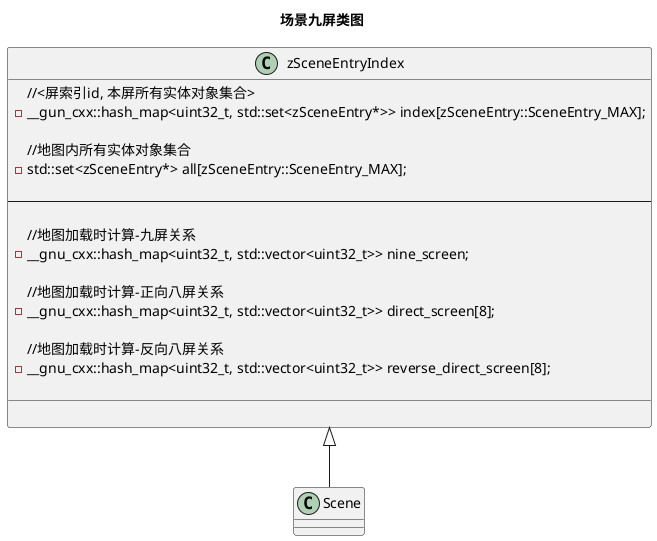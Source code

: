 @startuml

title 场景九屏类图

'0.#Moccasin
'1.#LightSeaGreen
'2.#DarkSalmon
'3.#BBBBFF
'4.#SkyBlue
'5.#LightPink
'6.#CadetBlue
'7.#Violet

class Scene {

}

class zSceneEntryIndex {
    //<屏索引id, 本屏所有实体对象集合>
    - __gun_cxx::hash_map<uint32_t, std::set<zSceneEntry*>> index[zSceneEntry::SceneEntry_MAX];

    //地图内所有实体对象集合
    - std::set<zSceneEntry*> all[zSceneEntry::SceneEntry_MAX];

    --

    //地图加载时计算-九屏关系
    - __gnu_cxx::hash_map<uint32_t, std::vector<uint32_t>> nine_screen;

    //地图加载时计算-正向八屏关系
    - __gnu_cxx::hash_map<uint32_t, std::vector<uint32_t>> direct_screen[8];

    //地图加载时计算-反向八屏关系
    - __gnu_cxx::hash_map<uint32_t, std::vector<uint32_t>> reverse_direct_screen[8];

    __

}

zSceneEntryIndex <|-- Scene

@enduml